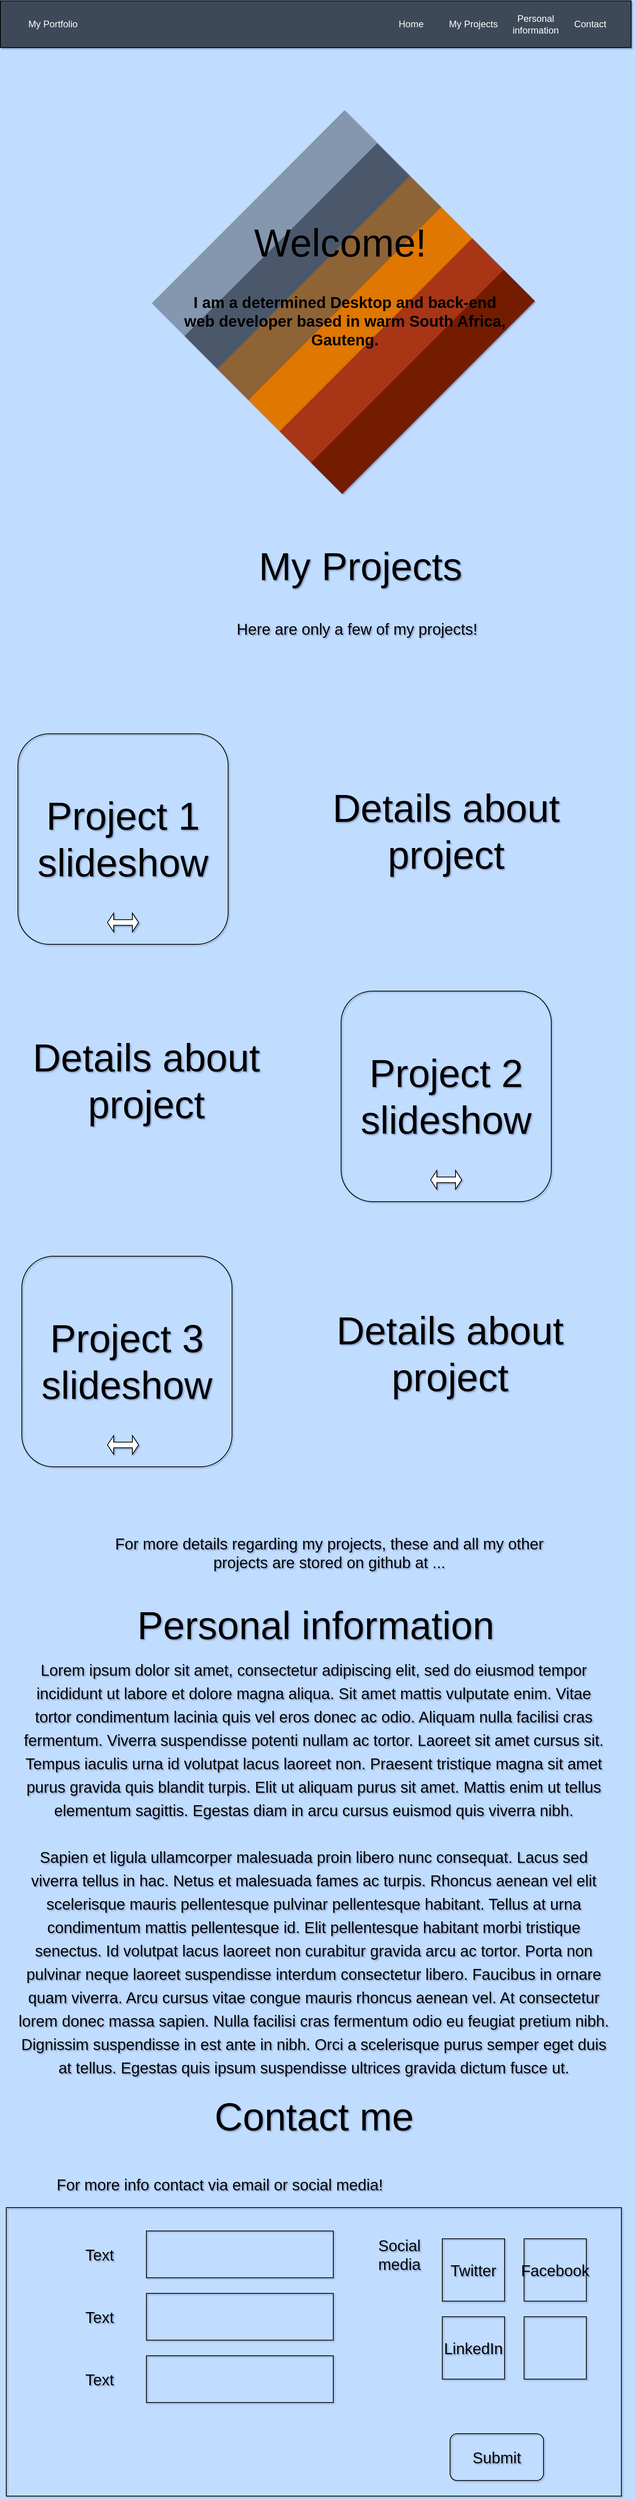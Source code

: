 <mxfile version="12.4.2" type="device" pages="1"><diagram id="mxDGSpNtFkXO3T5zExlu" name="Page-1"><mxGraphModel dx="1086" dy="704" grid="1" gridSize="10" guides="1" tooltips="1" connect="1" arrows="1" fold="1" page="1" pageScale="1" pageWidth="850" pageHeight="1100" background="#C0DDFF" math="0" shadow="1"><root><mxCell id="0"/><mxCell id="1" parent="0"/><mxCell id="lv1CYg-MIATYOYwxhG_6-2" value="" style="rounded=0;whiteSpace=wrap;html=1;strokeColor=none;fillColor=#731b00;fontSize=50;fontColor=#000000;rotation=-45;" parent="1" vertex="1"><mxGeometry x="390" y="480" width="350" height="57.12" as="geometry"/></mxCell><mxCell id="lv1CYg-MIATYOYwxhG_6-1" value="" style="rounded=0;whiteSpace=wrap;html=1;strokeColor=none;fillColor=#8497AE;fontSize=50;fontColor=#FFFFFF;rotation=-45;" parent="1" vertex="1"><mxGeometry x="187" y="275" width="350" height="60.05" as="geometry"/></mxCell><mxCell id="pHhjYUDARNvb07_yXXpm-1" value="" style="rounded=0;whiteSpace=wrap;html=1;fillColor=#3E4A59;strokeColor=#000000;" parent="1" vertex="1"><mxGeometry x="22.5" y="20" width="810" height="60" as="geometry"/></mxCell><mxCell id="pHhjYUDARNvb07_yXXpm-2" value="My Portfolio" style="text;html=1;align=center;verticalAlign=middle;whiteSpace=wrap;rounded=0;fontColor=#FFFFFF;" parent="1" vertex="1"><mxGeometry x="50" y="40" width="80" height="20" as="geometry"/></mxCell><mxCell id="pHhjYUDARNvb07_yXXpm-3" value="Home&lt;span style=&quot;color: rgba(0 , 0 , 0 , 0) ; font-family: monospace ; font-size: 0px ; white-space: nowrap&quot;&gt;%3CmxGraphModel%3E%3Croot%3E%3CmxCell%20id%3D%220%22%2F%3E%3CmxCell%20id%3D%221%22%20parent%3D%220%22%2F%3E%3CmxCell%20id%3D%222%22%20value%3D%22My%20Portfolio%22%20style%3D%22text%3Bhtml%3D1%3Balign%3Dcenter%3BverticalAlign%3Dmiddle%3BwhiteSpace%3Dwrap%3Brounded%3D0%3BfontColor%3D%23FFFFFF%3B%22%20vertex%3D%221%22%20parent%3D%221%22%3E%3CmxGeometry%20x%3D%2250%22%20y%3D%2240%22%20width%3D%2280%22%20height%3D%2220%22%20as%3D%22geometry%22%2F%3E%3C%2FmxCell%3E%3C%2Froot%3E%3C%2FmxGraphModel%3E&lt;/span&gt;" style="text;html=1;align=center;verticalAlign=middle;whiteSpace=wrap;rounded=0;fontColor=#FFFFFF;" parent="1" vertex="1"><mxGeometry x="510" y="40" width="80" height="20" as="geometry"/></mxCell><mxCell id="pHhjYUDARNvb07_yXXpm-4" value="Personal information" style="text;html=1;align=center;verticalAlign=middle;whiteSpace=wrap;rounded=0;fontColor=#FFFFFF;" parent="1" vertex="1"><mxGeometry x="670" y="40" width="80" height="20" as="geometry"/></mxCell><mxCell id="pHhjYUDARNvb07_yXXpm-5" value="My Projects" style="text;html=1;align=center;verticalAlign=middle;whiteSpace=wrap;rounded=0;fontColor=#FFFFFF;" parent="1" vertex="1"><mxGeometry x="590" y="40" width="80" height="20" as="geometry"/></mxCell><mxCell id="pHhjYUDARNvb07_yXXpm-6" value="Contact" style="text;html=1;align=center;verticalAlign=middle;whiteSpace=wrap;rounded=0;fontColor=#FFFFFF;" parent="1" vertex="1"><mxGeometry x="740" y="40" width="80" height="20" as="geometry"/></mxCell><mxCell id="pHhjYUDARNvb07_yXXpm-10" value="" style="rounded=0;whiteSpace=wrap;html=1;strokeColor=none;fillColor=#4B596C;fontSize=50;fontColor=#FFFFFF;rotation=-45;" parent="1" vertex="1"><mxGeometry x="228.97" y="317.5" width="350" height="60.05" as="geometry"/></mxCell><mxCell id="pHhjYUDARNvb07_yXXpm-12" value="" style="rounded=0;whiteSpace=wrap;html=1;strokeColor=none;fillColor=#8E6435;fontSize=50;fontColor=#000000;rotation=-45;gradientColor=none;" parent="1" vertex="1"><mxGeometry x="270" y="360" width="350" height="57.12" as="geometry"/></mxCell><mxCell id="pHhjYUDARNvb07_yXXpm-13" value="" style="rounded=0;whiteSpace=wrap;html=1;strokeColor=none;fillColor=#DF7705;fontSize=50;fontColor=#000000;rotation=-45;" parent="1" vertex="1"><mxGeometry x="310" y="400" width="350" height="57.12" as="geometry"/></mxCell><mxCell id="pHhjYUDARNvb07_yXXpm-14" value="" style="rounded=0;whiteSpace=wrap;html=1;strokeColor=none;fillColor=#A73412;fontSize=50;fontColor=#000000;rotation=-45;" parent="1" vertex="1"><mxGeometry x="350" y="440" width="350" height="57.12" as="geometry"/></mxCell><mxCell id="pHhjYUDARNvb07_yXXpm-7" value="Welcome!" style="text;html=1;strokeColor=none;fillColor=none;align=center;verticalAlign=middle;whiteSpace=wrap;rounded=0;fontColor=#000000;fontSize=50;" parent="1" vertex="1"><mxGeometry x="338.97" y="310" width="240" height="40" as="geometry"/></mxCell><mxCell id="pHhjYUDARNvb07_yXXpm-9" value="I am a determined Desktop and back-end web developer based in warm South Africa, Gauteng." style="text;html=1;strokeColor=none;fillColor=none;align=center;verticalAlign=middle;whiteSpace=wrap;rounded=0;fontSize=20;fontColor=#000000;fontStyle=1" parent="1" vertex="1"><mxGeometry x="250" y="380" width="430" height="100" as="geometry"/></mxCell><mxCell id="pHhjYUDARNvb07_yXXpm-15" value="My Projects" style="text;html=1;strokeColor=none;fillColor=none;align=center;verticalAlign=middle;whiteSpace=wrap;rounded=0;fontSize=50;fontColor=#000000;" parent="1" vertex="1"><mxGeometry x="340" y="720" width="290" height="50" as="geometry"/></mxCell><mxCell id="pHhjYUDARNvb07_yXXpm-17" value="Project 1 slideshow" style="whiteSpace=wrap;html=1;aspect=fixed;strokeColor=#000000;fillColor=none;fontSize=50;fontColor=#000000;rounded=1;" parent="1" vertex="1"><mxGeometry x="45" y="960" width="270" height="270" as="geometry"/></mxCell><mxCell id="pHhjYUDARNvb07_yXXpm-18" value="Details about project" style="text;html=1;strokeColor=none;fillColor=none;align=center;verticalAlign=middle;whiteSpace=wrap;rounded=0;fontSize=50;fontColor=#000000;" parent="1" vertex="1"><mxGeometry x="425" y="1000" width="340" height="170" as="geometry"/></mxCell><mxCell id="pHhjYUDARNvb07_yXXpm-19" value="Project 2 slideshow" style="whiteSpace=wrap;html=1;aspect=fixed;strokeColor=#000000;fillColor=none;fontSize=50;fontColor=#000000;rounded=1;" parent="1" vertex="1"><mxGeometry x="460" y="1290" width="270" height="270" as="geometry"/></mxCell><mxCell id="pHhjYUDARNvb07_yXXpm-20" value="Details about project" style="text;html=1;strokeColor=none;fillColor=none;align=center;verticalAlign=middle;whiteSpace=wrap;rounded=0;fontSize=50;fontColor=#000000;" parent="1" vertex="1"><mxGeometry x="40" y="1320" width="340" height="170" as="geometry"/></mxCell><mxCell id="pHhjYUDARNvb07_yXXpm-25" value="Project 3 slideshow" style="whiteSpace=wrap;html=1;aspect=fixed;strokeColor=#000000;fillColor=none;fontSize=50;fontColor=#000000;rounded=1;" parent="1" vertex="1"><mxGeometry x="50" y="1630" width="270" height="270" as="geometry"/></mxCell><mxCell id="pHhjYUDARNvb07_yXXpm-26" value="Details about project" style="text;html=1;strokeColor=none;fillColor=none;align=center;verticalAlign=middle;whiteSpace=wrap;rounded=0;fontSize=50;fontColor=#000000;" parent="1" vertex="1"><mxGeometry x="430" y="1670" width="340" height="170" as="geometry"/></mxCell><mxCell id="pHhjYUDARNvb07_yXXpm-27" value="Here are only a few of my projects!" style="text;html=1;align=center;verticalAlign=middle;resizable=0;points=[];;autosize=1;fontSize=20;fontColor=#000000;" parent="1" vertex="1"><mxGeometry x="320" y="810" width="320" height="30" as="geometry"/></mxCell><mxCell id="pHhjYUDARNvb07_yXXpm-28" value="For more details regarding my projects, these and all my other projects are stored on github at ..." style="text;html=1;strokeColor=none;fillColor=none;align=center;verticalAlign=middle;whiteSpace=wrap;rounded=0;fontSize=20;fontColor=#000000;" parent="1" vertex="1"><mxGeometry x="160" y="2000" width="570" height="20" as="geometry"/></mxCell><mxCell id="pHhjYUDARNvb07_yXXpm-29" value="Personal information" style="text;html=1;strokeColor=none;fillColor=none;align=center;verticalAlign=middle;whiteSpace=wrap;rounded=0;fontSize=50;fontColor=#000000;" parent="1" vertex="1"><mxGeometry x="185" y="2060" width="485" height="85" as="geometry"/></mxCell><mxCell id="pHhjYUDARNvb07_yXXpm-30" value="&lt;p style=&quot;box-sizing: border-box; margin-top: 1.5em; margin-bottom: 1.5em; font-size: 20px; line-height: 1.5; animation: 1000ms linear 0s 1 normal none running none;&quot;&gt;Lorem ipsum dolor sit amet, consectetur adipiscing elit, sed do eiusmod tempor incididunt ut labore et dolore magna aliqua. Sit amet mattis vulputate enim. Vitae tortor condimentum lacinia quis vel eros donec ac odio. Aliquam nulla facilisi cras fermentum. Viverra suspendisse potenti nullam ac tortor. Laoreet sit amet cursus sit. Tempus iaculis urna id volutpat lacus laoreet non. Praesent tristique magna sit amet purus gravida quis blandit turpis. Elit ut aliquam purus sit amet. Mattis enim ut tellus elementum sagittis. Egestas diam in arcu cursus euismod quis viverra nibh.&lt;/p&gt;&lt;p style=&quot;box-sizing: border-box; margin-top: 1.5em; margin-bottom: 1.5em; font-size: 20px; line-height: 1.5; animation: 1000ms linear 0s 1 normal none running none;&quot;&gt;Sapien et ligula ullamcorper malesuada proin libero nunc consequat. Lacus sed viverra tellus in hac. Netus et malesuada fames ac turpis. Rhoncus aenean vel elit scelerisque mauris pellentesque pulvinar pellentesque habitant. Tellus at urna condimentum mattis pellentesque id. Elit pellentesque habitant morbi tristique senectus. Id volutpat lacus laoreet non curabitur gravida arcu ac tortor. Porta non pulvinar neque laoreet suspendisse interdum consectetur libero. Faucibus in ornare quam viverra. Arcu cursus vitae congue mauris rhoncus aenean vel. At consectetur lorem donec massa sapien. Nulla facilisi cras fermentum odio eu feugiat pretium nibh. Dignissim suspendisse in est ante in nibh. Orci a scelerisque purus semper eget duis at tellus. Egestas quis ipsum suspendisse ultrices gravida dictum fusce ut.&lt;/p&gt;" style="text;html=1;strokeColor=none;fillColor=none;align=center;verticalAlign=middle;whiteSpace=wrap;rounded=0;fontSize=20;fontColor=#000000;labelBackgroundColor=none;" parent="1" vertex="1"><mxGeometry x="41.88" y="2145" width="766.25" height="540" as="geometry"/></mxCell><mxCell id="pHhjYUDARNvb07_yXXpm-31" value="Contact me" style="text;html=1;strokeColor=none;fillColor=none;align=center;verticalAlign=middle;whiteSpace=wrap;rounded=0;fontSize=50;fontColor=#000000;" parent="1" vertex="1"><mxGeometry x="282.5" y="2690" width="285" height="85" as="geometry"/></mxCell><mxCell id="pHhjYUDARNvb07_yXXpm-32" value="&amp;nbsp;For more info contact via email or social media!" style="text;html=1;strokeColor=none;fillColor=none;align=center;verticalAlign=middle;whiteSpace=wrap;rounded=0;labelBackgroundColor=none;fontSize=20;fontColor=#000000;" parent="1" vertex="1"><mxGeometry x="70" y="2789.63" width="462.5" height="60.37" as="geometry"/></mxCell><mxCell id="pHhjYUDARNvb07_yXXpm-35" value="" style="rounded=0;whiteSpace=wrap;html=1;labelBackgroundColor=none;strokeColor=#000000;fillColor=none;fontSize=20;fontColor=#000000;shadow=0;comic=0;glass=0;" parent="1" vertex="1"><mxGeometry x="30" y="2850" width="790" height="370" as="geometry"/></mxCell><mxCell id="pHhjYUDARNvb07_yXXpm-36" value="Submit" style="rounded=1;whiteSpace=wrap;html=1;labelBackgroundColor=none;strokeColor=#000000;fillColor=none;fontSize=20;fontColor=#000000;" parent="1" vertex="1"><mxGeometry x="600" y="3140" width="120" height="60" as="geometry"/></mxCell><mxCell id="pHhjYUDARNvb07_yXXpm-37" value="" style="rounded=0;whiteSpace=wrap;html=1;labelBackgroundColor=none;strokeColor=#000000;fillColor=none;fontSize=20;fontColor=#000000;" parent="1" vertex="1"><mxGeometry x="210" y="2880" width="240" height="60" as="geometry"/></mxCell><mxCell id="pHhjYUDARNvb07_yXXpm-38" value="Text" style="text;html=1;strokeColor=none;fillColor=none;align=center;verticalAlign=middle;whiteSpace=wrap;rounded=0;labelBackgroundColor=none;fontSize=20;fontColor=#000000;" parent="1" vertex="1"><mxGeometry x="130" y="2900" width="40" height="20" as="geometry"/></mxCell><mxCell id="pHhjYUDARNvb07_yXXpm-41" value="" style="rounded=0;whiteSpace=wrap;html=1;labelBackgroundColor=none;strokeColor=#000000;fillColor=none;fontSize=20;fontColor=#000000;" parent="1" vertex="1"><mxGeometry x="210" y="2960" width="240" height="60" as="geometry"/></mxCell><mxCell id="pHhjYUDARNvb07_yXXpm-42" value="Text" style="text;html=1;strokeColor=none;fillColor=none;align=center;verticalAlign=middle;whiteSpace=wrap;rounded=0;labelBackgroundColor=none;fontSize=20;fontColor=#000000;" parent="1" vertex="1"><mxGeometry x="130" y="2980" width="40" height="20" as="geometry"/></mxCell><mxCell id="pHhjYUDARNvb07_yXXpm-43" value="" style="rounded=0;whiteSpace=wrap;html=1;labelBackgroundColor=none;strokeColor=#000000;fillColor=none;fontSize=20;fontColor=#000000;" parent="1" vertex="1"><mxGeometry x="210" y="3040" width="240" height="60" as="geometry"/></mxCell><mxCell id="pHhjYUDARNvb07_yXXpm-44" value="Text" style="text;html=1;strokeColor=none;fillColor=none;align=center;verticalAlign=middle;whiteSpace=wrap;rounded=0;labelBackgroundColor=none;fontSize=20;fontColor=#000000;" parent="1" vertex="1"><mxGeometry x="130" y="3060" width="40" height="20" as="geometry"/></mxCell><mxCell id="pHhjYUDARNvb07_yXXpm-47" value="Twitter" style="whiteSpace=wrap;html=1;aspect=fixed;labelBackgroundColor=none;strokeColor=#000000;fillColor=none;fontSize=20;fontColor=#000000;" parent="1" vertex="1"><mxGeometry x="590" y="2890" width="80" height="80" as="geometry"/></mxCell><mxCell id="pHhjYUDARNvb07_yXXpm-48" value="LinkedIn" style="whiteSpace=wrap;html=1;aspect=fixed;labelBackgroundColor=none;strokeColor=#000000;fillColor=none;fontSize=20;fontColor=#000000;" parent="1" vertex="1"><mxGeometry x="590" y="2990" width="80" height="80" as="geometry"/></mxCell><mxCell id="pHhjYUDARNvb07_yXXpm-49" value="Facebook" style="whiteSpace=wrap;html=1;aspect=fixed;labelBackgroundColor=none;strokeColor=#000000;fillColor=none;fontSize=20;fontColor=#000000;" parent="1" vertex="1"><mxGeometry x="695" y="2890" width="80" height="80" as="geometry"/></mxCell><mxCell id="pHhjYUDARNvb07_yXXpm-50" value="" style="whiteSpace=wrap;html=1;aspect=fixed;labelBackgroundColor=none;strokeColor=#000000;fillColor=none;fontSize=20;fontColor=#000000;" parent="1" vertex="1"><mxGeometry x="695" y="2990" width="80" height="80" as="geometry"/></mxCell><mxCell id="pHhjYUDARNvb07_yXXpm-51" value="Social media" style="text;html=1;strokeColor=none;fillColor=none;align=center;verticalAlign=middle;whiteSpace=wrap;rounded=0;labelBackgroundColor=none;fontSize=20;fontColor=#000000;" parent="1" vertex="1"><mxGeometry x="480" y="2890" width="110" height="40" as="geometry"/></mxCell><mxCell id="9g1ZdkNd1B23g_VFYub2-1" value="" style="shape=doubleArrow;whiteSpace=wrap;html=1;" parent="1" vertex="1"><mxGeometry x="160" y="1860" width="40" height="24" as="geometry"/></mxCell><mxCell id="9g1ZdkNd1B23g_VFYub2-2" value="" style="shape=doubleArrow;whiteSpace=wrap;html=1;" parent="1" vertex="1"><mxGeometry x="575" y="1520" width="40" height="24" as="geometry"/></mxCell><mxCell id="9g1ZdkNd1B23g_VFYub2-3" value="" style="shape=doubleArrow;whiteSpace=wrap;html=1;" parent="1" vertex="1"><mxGeometry x="160" y="1190" width="40" height="24" as="geometry"/></mxCell></root></mxGraphModel></diagram></mxfile>